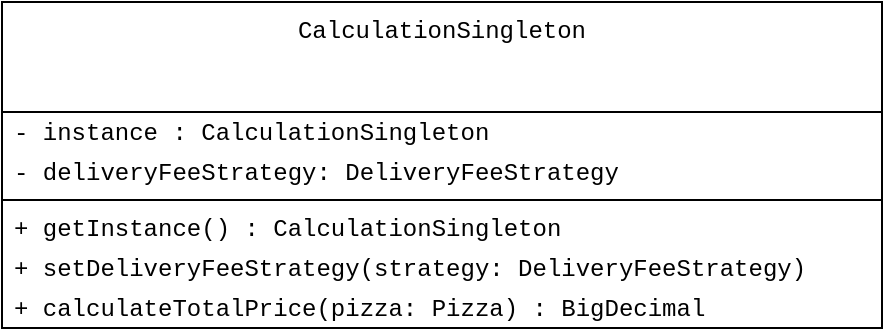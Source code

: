 <mxfile version="22.0.8" type="github">
  <diagram name="Page-1" id="WlGeIlo4A0PmuS_6lP26">
    <mxGraphModel dx="1492" dy="687" grid="1" gridSize="10" guides="1" tooltips="1" connect="1" arrows="1" fold="1" page="1" pageScale="1" pageWidth="850" pageHeight="1100" math="0" shadow="0">
      <root>
        <mxCell id="0" />
        <mxCell id="1" parent="0" />
        <mxCell id="MxUkuPh3b3BgT4qOGyke-1" value="&lt;font face=&quot;Courier New&quot;&gt;CalculationSingleton&lt;/font&gt;" style="swimlane;fontStyle=0;align=center;verticalAlign=top;childLayout=stackLayout;horizontal=1;startSize=55;horizontalStack=0;resizeParent=1;resizeParentMax=0;resizeLast=0;collapsible=0;marginBottom=0;html=1;whiteSpace=wrap;" vertex="1" parent="1">
          <mxGeometry x="205" y="160" width="440" height="163" as="geometry" />
        </mxCell>
        <mxCell id="MxUkuPh3b3BgT4qOGyke-3" value="&lt;font face=&quot;Courier New&quot;&gt;- instance : CalculationSingleton&lt;/font&gt;" style="text;html=1;strokeColor=none;fillColor=none;align=left;verticalAlign=middle;spacingLeft=4;spacingRight=4;overflow=hidden;rotatable=0;points=[[0,0.5],[1,0.5]];portConstraint=eastwest;whiteSpace=wrap;" vertex="1" parent="MxUkuPh3b3BgT4qOGyke-1">
          <mxGeometry y="55" width="440" height="20" as="geometry" />
        </mxCell>
        <mxCell id="MxUkuPh3b3BgT4qOGyke-5" value="&lt;font face=&quot;Courier New&quot;&gt;- deliveryFeeStrategy: DeliveryFeeStrategy&lt;/font&gt;" style="text;html=1;strokeColor=none;fillColor=none;align=left;verticalAlign=middle;spacingLeft=4;spacingRight=4;overflow=hidden;rotatable=0;points=[[0,0.5],[1,0.5]];portConstraint=eastwest;whiteSpace=wrap;" vertex="1" parent="MxUkuPh3b3BgT4qOGyke-1">
          <mxGeometry y="75" width="440" height="20" as="geometry" />
        </mxCell>
        <mxCell id="MxUkuPh3b3BgT4qOGyke-6" value="" style="line;strokeWidth=1;fillColor=none;align=left;verticalAlign=middle;spacingTop=-1;spacingLeft=3;spacingRight=3;rotatable=0;labelPosition=right;points=[];portConstraint=eastwest;" vertex="1" parent="MxUkuPh3b3BgT4qOGyke-1">
          <mxGeometry y="95" width="440" height="8" as="geometry" />
        </mxCell>
        <mxCell id="MxUkuPh3b3BgT4qOGyke-8" value="&lt;font face=&quot;Courier New&quot;&gt;+ getInstance() : CalculationSingleton&lt;/font&gt;" style="text;html=1;strokeColor=none;fillColor=none;align=left;verticalAlign=middle;spacingLeft=4;spacingRight=4;overflow=hidden;rotatable=0;points=[[0,0.5],[1,0.5]];portConstraint=eastwest;whiteSpace=wrap;" vertex="1" parent="MxUkuPh3b3BgT4qOGyke-1">
          <mxGeometry y="103" width="440" height="20" as="geometry" />
        </mxCell>
        <mxCell id="MxUkuPh3b3BgT4qOGyke-11" value="&lt;font face=&quot;Courier New&quot;&gt;+ setDeliveryFeeStrategy(strategy: DeliveryFeeStrategy)&lt;/font&gt;" style="text;html=1;strokeColor=none;fillColor=none;align=left;verticalAlign=middle;spacingLeft=4;spacingRight=4;overflow=hidden;rotatable=0;points=[[0,0.5],[1,0.5]];portConstraint=eastwest;whiteSpace=wrap;" vertex="1" parent="MxUkuPh3b3BgT4qOGyke-1">
          <mxGeometry y="123" width="440" height="20" as="geometry" />
        </mxCell>
        <mxCell id="MxUkuPh3b3BgT4qOGyke-12" value="&lt;font face=&quot;Courier New&quot;&gt;+ calculateTotalPrice(pizza: Pizza) : BigDecimal&lt;/font&gt;" style="text;html=1;strokeColor=none;fillColor=none;align=left;verticalAlign=middle;spacingLeft=4;spacingRight=4;overflow=hidden;rotatable=0;points=[[0,0.5],[1,0.5]];portConstraint=eastwest;whiteSpace=wrap;" vertex="1" parent="MxUkuPh3b3BgT4qOGyke-1">
          <mxGeometry y="143" width="440" height="20" as="geometry" />
        </mxCell>
      </root>
    </mxGraphModel>
  </diagram>
</mxfile>
